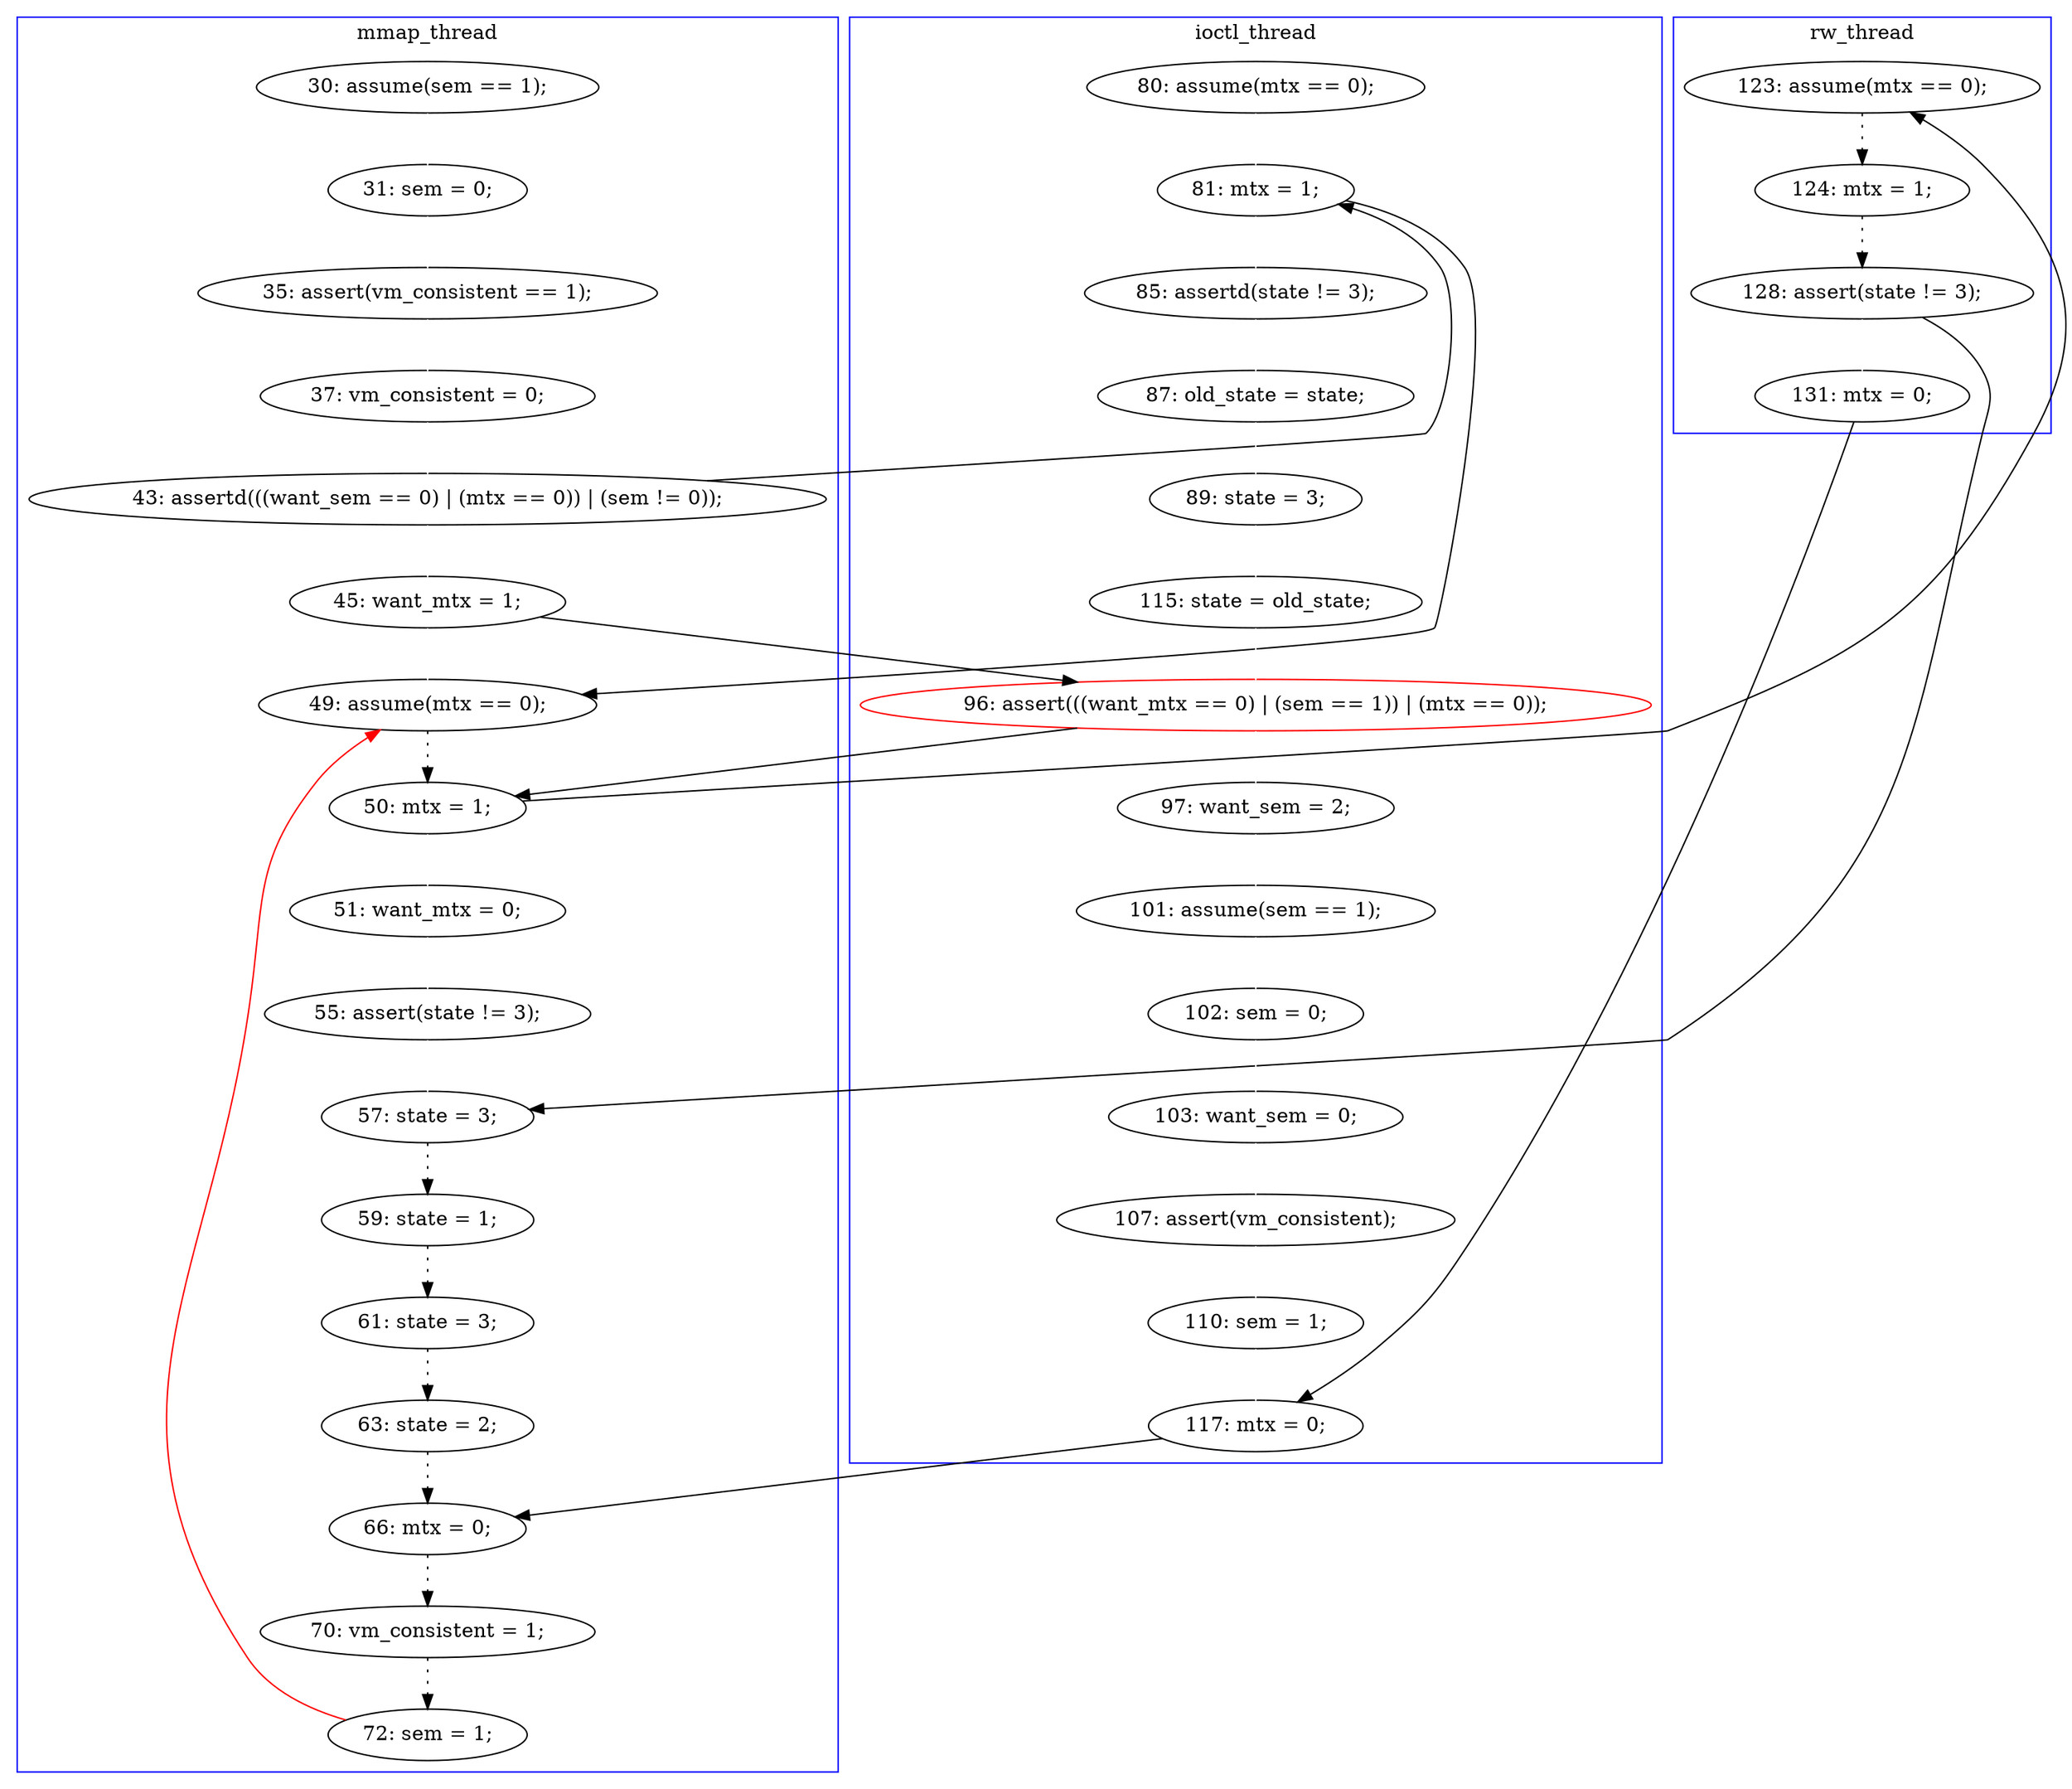 digraph Counterexample {
	27 -> 36 [color = white, style = solid]
	11 -> 12 [color = white, style = solid]
	26 -> 29 [color = black, style = solid, constraint = false]
	52 -> 28 [color = red, style = solid, constraint = false]
	41 -> 43 [color = white, style = solid]
	17 -> 18 [color = white, style = solid]
	19 -> 20 [color = white, style = solid]
	29 -> 32 [color = black, style = solid, constraint = false]
	33 -> 34 [color = black, style = dotted]
	24 -> 26 [color = white, style = solid]
	44 -> 45 [color = black, style = dotted]
	29 -> 30 [color = white, style = solid]
	43 -> 50 [color = black, style = solid, constraint = false]
	45 -> 47 [color = black, style = dotted]
	42 -> 43 [color = black, style = solid, constraint = false]
	37 -> 38 [color = white, style = solid]
	13 -> 14 [color = white, style = solid]
	35 -> 40 [color = white, style = solid]
	36 -> 37 [color = white, style = solid]
	38 -> 39 [color = white, style = solid]
	30 -> 35 [color = white, style = solid]
	12 -> 13 [color = white, style = solid]
	20 -> 21 [color = white, style = solid]
	20 -> 28 [color = black, style = solid, constraint = false]
	22 -> 23 [color = white, style = solid]
	18 -> 28 [color = white, style = solid]
	28 -> 29 [color = black, style = dotted]
	18 -> 26 [color = black, style = solid, constraint = false]
	21 -> 22 [color = white, style = solid]
	32 -> 33 [color = black, style = dotted]
	17 -> 20 [color = black, style = solid, constraint = false]
	34 -> 40 [color = black, style = solid, constraint = false]
	39 -> 41 [color = white, style = solid]
	23 -> 24 [color = white, style = solid]
	14 -> 17 [color = white, style = solid]
	40 -> 44 [color = black, style = dotted]
	47 -> 50 [color = black, style = dotted]
	51 -> 52 [color = black, style = dotted]
	26 -> 27 [color = white, style = solid]
	34 -> 42 [color = white, style = solid]
	50 -> 51 [color = black, style = dotted]
	subgraph cluster3 {
		label = rw_thread
		color = blue
		32  [label = "123: assume(mtx == 0);"]
		34  [label = "128: assert(state != 3);"]
		33  [label = "124: mtx = 1;"]
		42  [label = "131: mtx = 0;"]
	}
	subgraph cluster1 {
		label = mmap_thread
		color = blue
		11  [label = "30: assume(sem == 1);"]
		29  [label = "50: mtx = 1;"]
		52  [label = "72: sem = 1;"]
		35  [label = "55: assert(state != 3);"]
		44  [label = "59: state = 1;"]
		30  [label = "51: want_mtx = 0;"]
		45  [label = "61: state = 3;"]
		14  [label = "37: vm_consistent = 0;"]
		17  [label = "43: assertd(((want_sem == 0) | (mtx == 0)) | (sem != 0));"]
		47  [label = "63: state = 2;"]
		40  [label = "57: state = 3;"]
		50  [label = "66: mtx = 0;"]
		28  [label = "49: assume(mtx == 0);"]
		13  [label = "35: assert(vm_consistent == 1);"]
		18  [label = "45: want_mtx = 1;"]
		12  [label = "31: sem = 0;"]
		51  [label = "70: vm_consistent = 1;"]
	}
	subgraph cluster2 {
		label = ioctl_thread
		color = blue
		43  [label = "117: mtx = 0;"]
		20  [label = "81: mtx = 1;"]
		27  [label = "97: want_sem = 2;"]
		39  [label = "107: assert(vm_consistent);"]
		41  [label = "110: sem = 1;"]
		21  [label = "85: assertd(state != 3);"]
		19  [label = "80: assume(mtx == 0);"]
		26  [label = "96: assert(((want_mtx == 0) | (sem == 1)) | (mtx == 0));", color = red]
		24  [label = "115: state = old_state;"]
		36  [label = "101: assume(sem == 1);"]
		22  [label = "87: old_state = state;"]
		37  [label = "102: sem = 0;"]
		23  [label = "89: state = 3;"]
		38  [label = "103: want_sem = 0;"]
	}
}